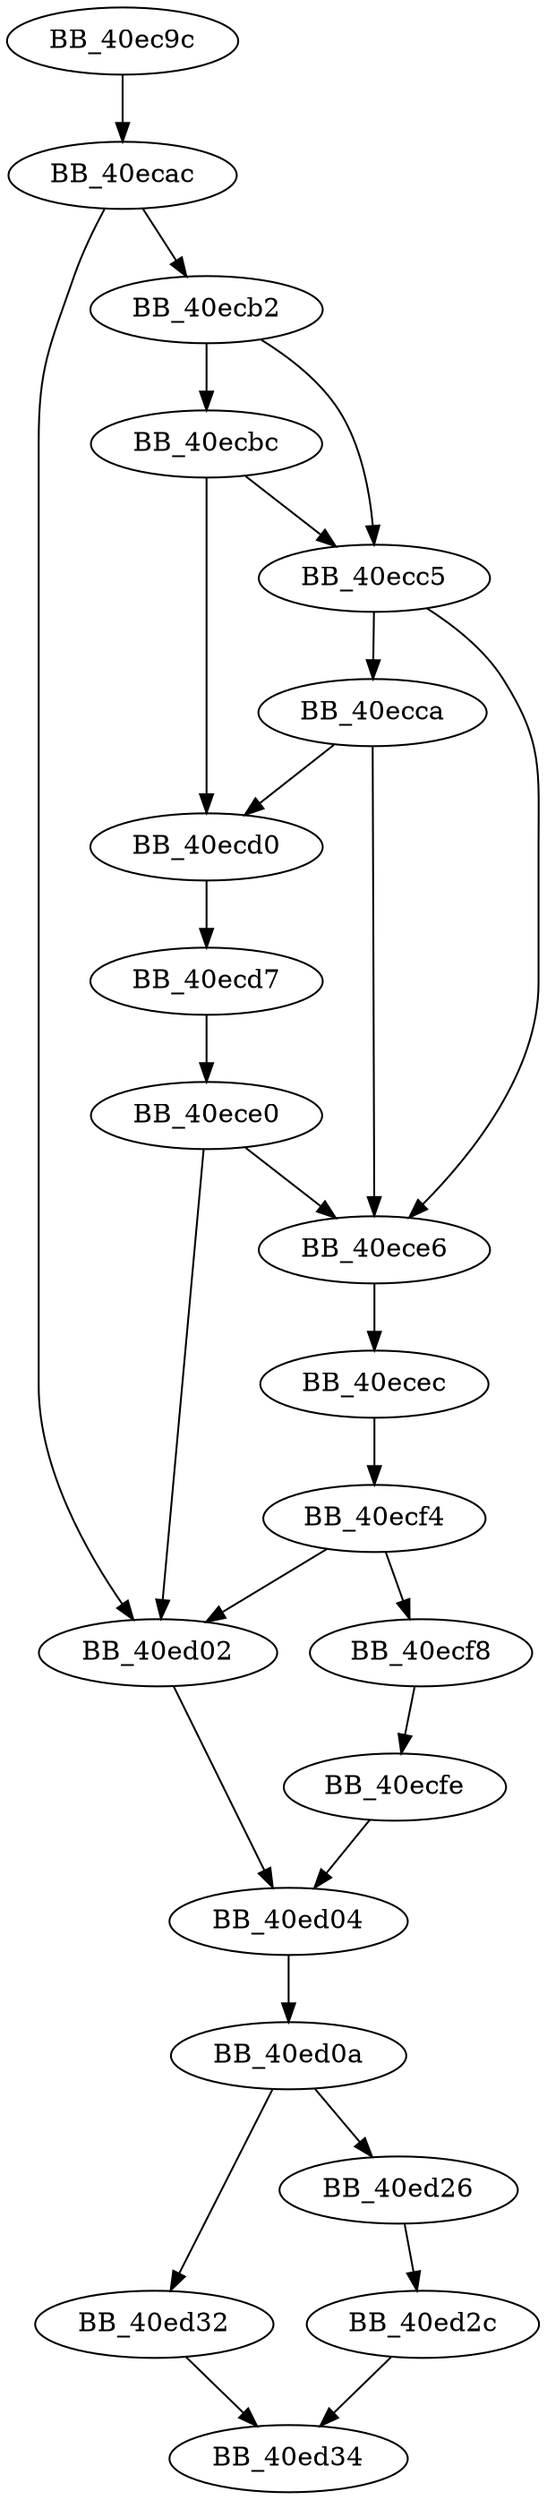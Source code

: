 DiGraph __close_nolock{
BB_40ec9c->BB_40ecac
BB_40ecac->BB_40ecb2
BB_40ecac->BB_40ed02
BB_40ecb2->BB_40ecbc
BB_40ecb2->BB_40ecc5
BB_40ecbc->BB_40ecc5
BB_40ecbc->BB_40ecd0
BB_40ecc5->BB_40ecca
BB_40ecc5->BB_40ece6
BB_40ecca->BB_40ecd0
BB_40ecca->BB_40ece6
BB_40ecd0->BB_40ecd7
BB_40ecd7->BB_40ece0
BB_40ece0->BB_40ece6
BB_40ece0->BB_40ed02
BB_40ece6->BB_40ecec
BB_40ecec->BB_40ecf4
BB_40ecf4->BB_40ecf8
BB_40ecf4->BB_40ed02
BB_40ecf8->BB_40ecfe
BB_40ecfe->BB_40ed04
BB_40ed02->BB_40ed04
BB_40ed04->BB_40ed0a
BB_40ed0a->BB_40ed26
BB_40ed0a->BB_40ed32
BB_40ed26->BB_40ed2c
BB_40ed2c->BB_40ed34
BB_40ed32->BB_40ed34
}

